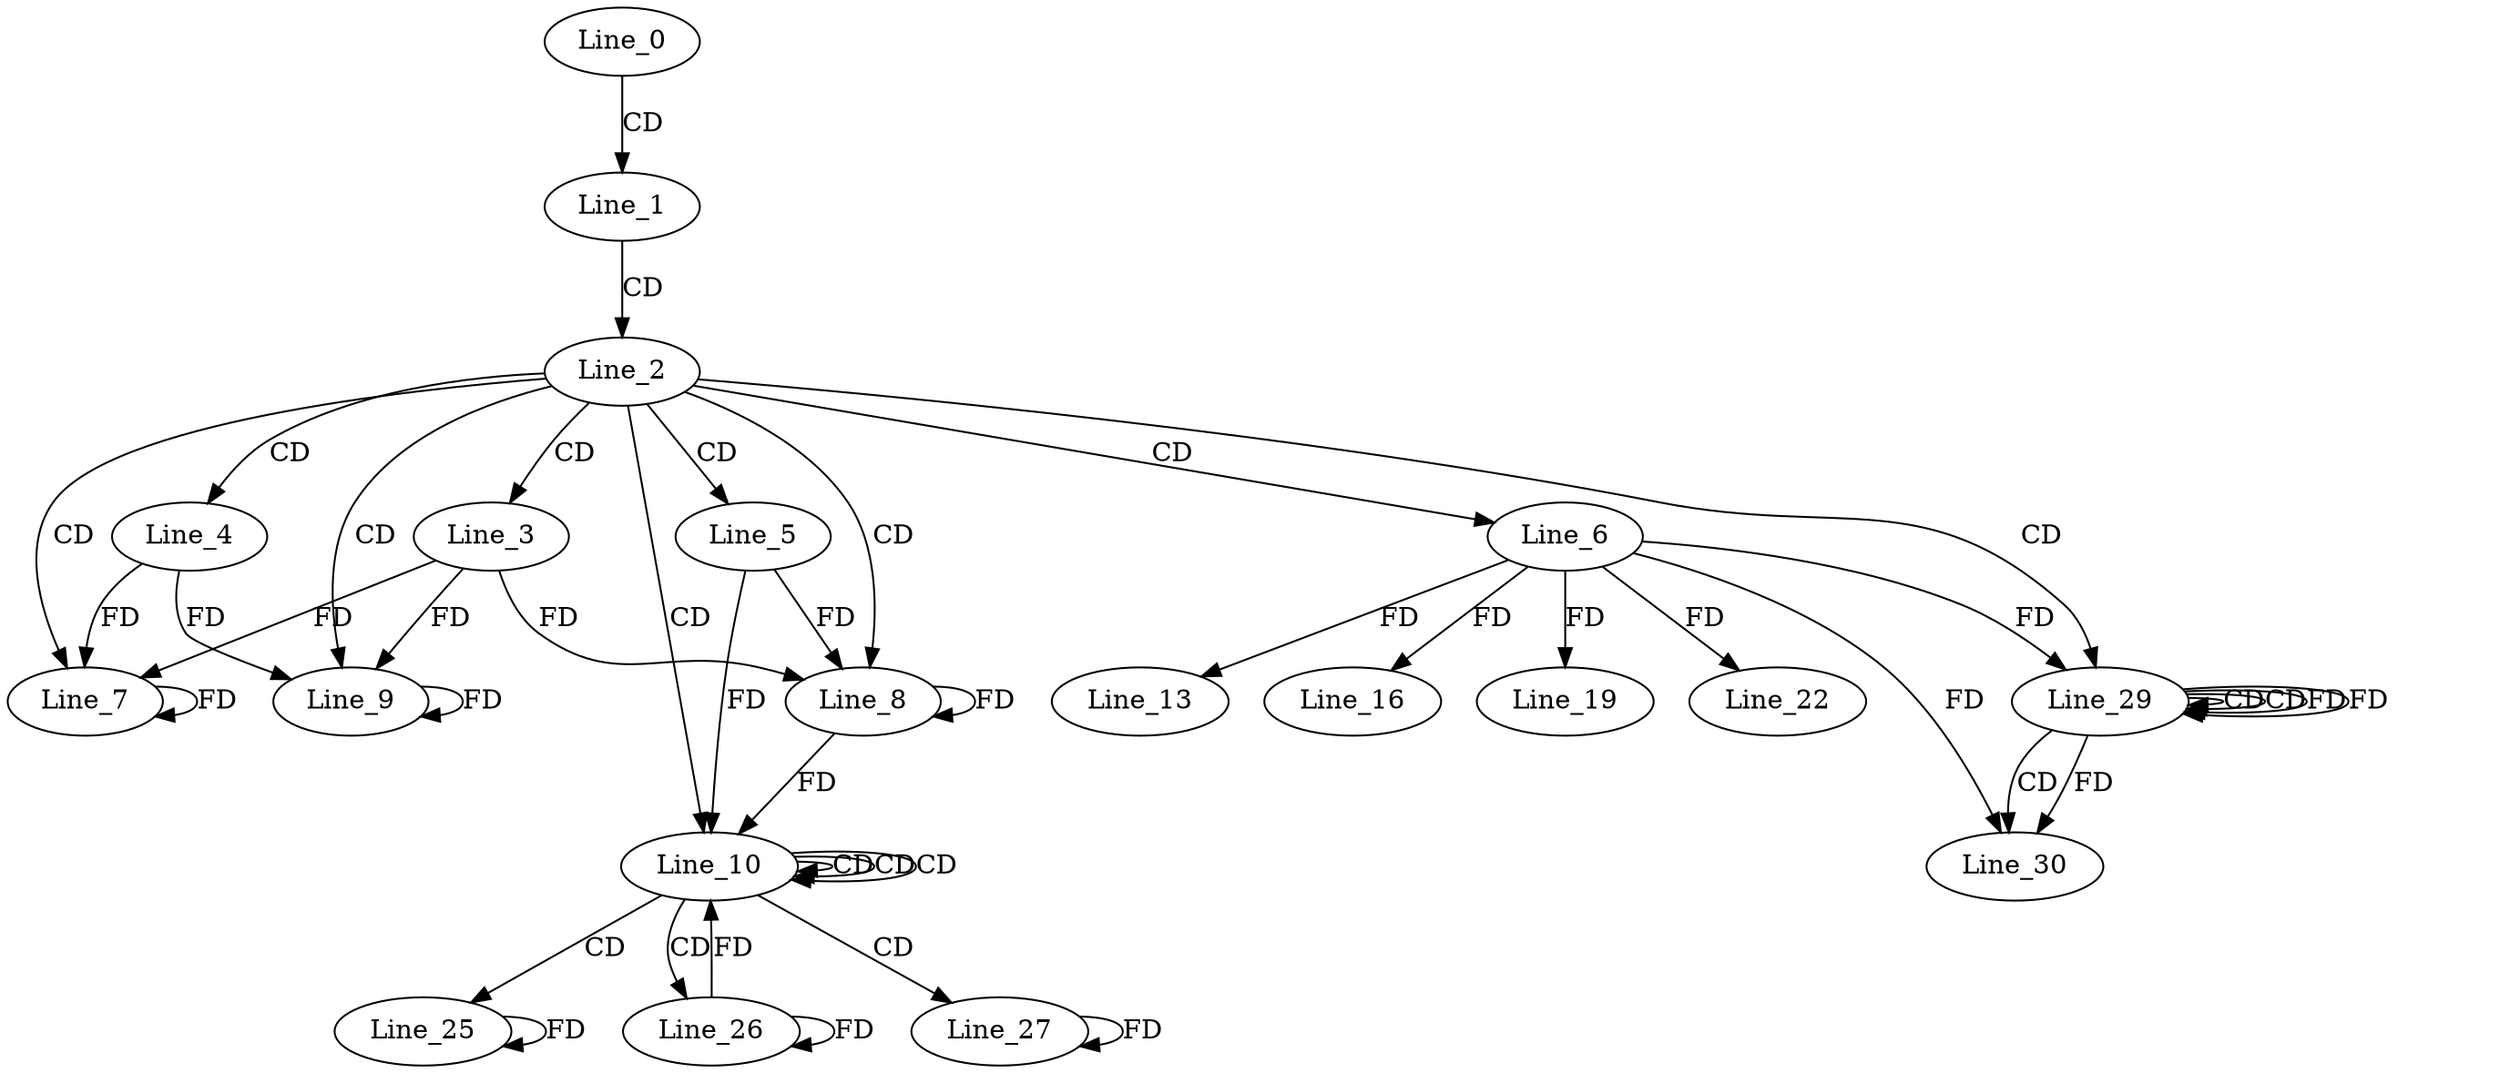digraph G {
  Line_0;
  Line_1;
  Line_2;
  Line_3;
  Line_4;
  Line_5;
  Line_6;
  Line_7;
  Line_7;
  Line_8;
  Line_8;
  Line_9;
  Line_9;
  Line_10;
  Line_10;
  Line_10;
  Line_13;
  Line_16;
  Line_19;
  Line_22;
  Line_25;
  Line_25;
  Line_26;
  Line_26;
  Line_27;
  Line_27;
  Line_29;
  Line_29;
  Line_29;
  Line_29;
  Line_30;
  Line_30;
  Line_0 -> Line_1 [ label="CD" ];
  Line_1 -> Line_2 [ label="CD" ];
  Line_2 -> Line_3 [ label="CD" ];
  Line_2 -> Line_4 [ label="CD" ];
  Line_2 -> Line_5 [ label="CD" ];
  Line_2 -> Line_6 [ label="CD" ];
  Line_2 -> Line_7 [ label="CD" ];
  Line_4 -> Line_7 [ label="FD" ];
  Line_7 -> Line_7 [ label="FD" ];
  Line_3 -> Line_7 [ label="FD" ];
  Line_2 -> Line_8 [ label="CD" ];
  Line_5 -> Line_8 [ label="FD" ];
  Line_8 -> Line_8 [ label="FD" ];
  Line_3 -> Line_8 [ label="FD" ];
  Line_2 -> Line_9 [ label="CD" ];
  Line_4 -> Line_9 [ label="FD" ];
  Line_9 -> Line_9 [ label="FD" ];
  Line_3 -> Line_9 [ label="FD" ];
  Line_2 -> Line_10 [ label="CD" ];
  Line_10 -> Line_10 [ label="CD" ];
  Line_10 -> Line_10 [ label="CD" ];
  Line_10 -> Line_10 [ label="CD" ];
  Line_5 -> Line_10 [ label="FD" ];
  Line_8 -> Line_10 [ label="FD" ];
  Line_6 -> Line_13 [ label="FD" ];
  Line_6 -> Line_16 [ label="FD" ];
  Line_6 -> Line_19 [ label="FD" ];
  Line_6 -> Line_22 [ label="FD" ];
  Line_10 -> Line_25 [ label="CD" ];
  Line_25 -> Line_25 [ label="FD" ];
  Line_10 -> Line_26 [ label="CD" ];
  Line_26 -> Line_26 [ label="FD" ];
  Line_10 -> Line_27 [ label="CD" ];
  Line_27 -> Line_27 [ label="FD" ];
  Line_2 -> Line_29 [ label="CD" ];
  Line_29 -> Line_29 [ label="CD" ];
  Line_29 -> Line_29 [ label="CD" ];
  Line_6 -> Line_29 [ label="FD" ];
  Line_29 -> Line_29 [ label="FD" ];
  Line_29 -> Line_30 [ label="CD" ];
  Line_6 -> Line_30 [ label="FD" ];
  Line_29 -> Line_30 [ label="FD" ];
  Line_26 -> Line_10 [ label="FD" ];
  Line_29 -> Line_29 [ label="FD" ];
}
